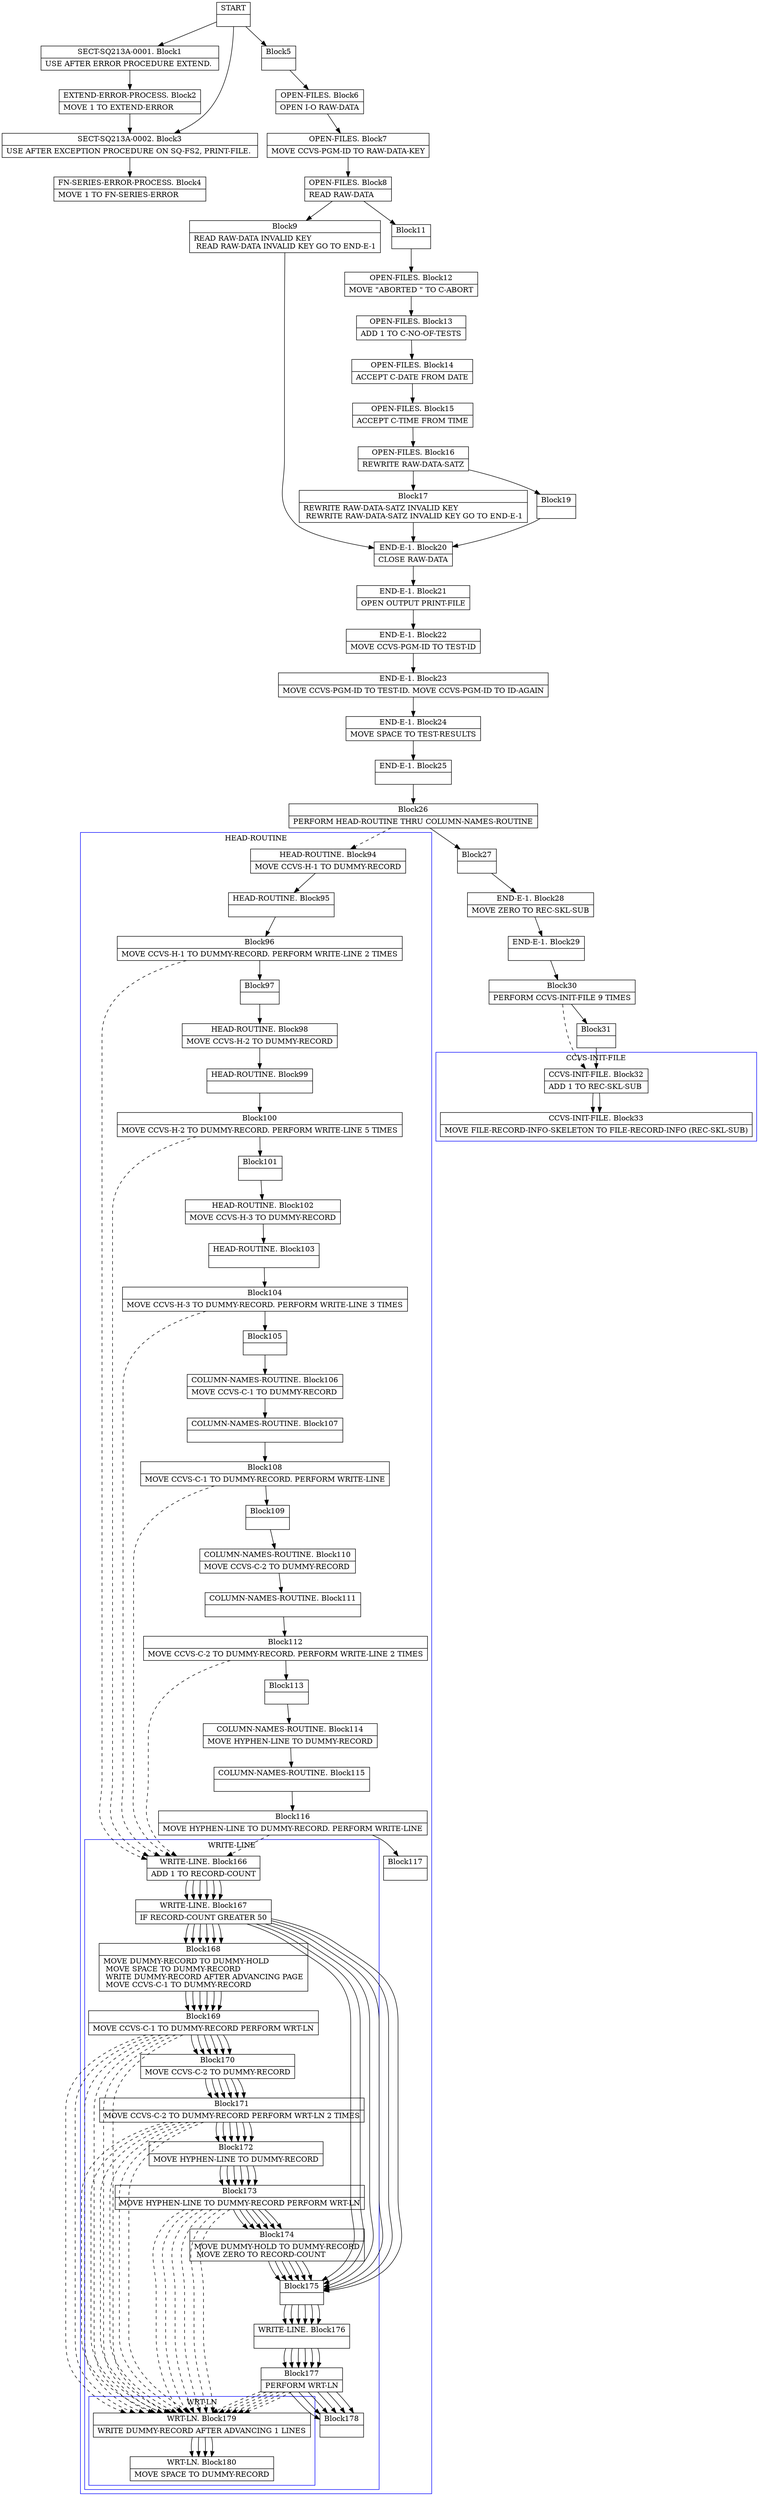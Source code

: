 digraph Cfg {
compound=true;
node [
shape = "record"
]

edge [
arrowtail = "empty"
]
Block0 [
label = "{START|}"
]
Block1 [
label = "{SECT-SQ213A-0001. Block1|    USE AFTER ERROR PROCEDURE EXTEND. \l}"
]
Block2 [
label = "{EXTEND-ERROR-PROCESS. Block2|    MOVE 1 TO EXTEND-ERROR\l}"
]
Block3 [
label = "{SECT-SQ213A-0002. Block3|    USE AFTER EXCEPTION PROCEDURE ON SQ-FS2, PRINT-FILE. \l}"
]
Block4 [
label = "{FN-SERIES-ERROR-PROCESS. Block4|    MOVE 1 TO FN-SERIES-ERROR\l}"
]
Block5 [
label = "{Block5|}"
]
Block6 [
label = "{OPEN-FILES. Block6|    OPEN I-O RAW-DATA\l}"
]
Block7 [
label = "{OPEN-FILES. Block7|    MOVE CCVS-PGM-ID TO RAW-DATA-KEY\l}"
]
Block8 [
label = "{OPEN-FILES. Block8|    READ RAW-DATA\l}"
]
Block9 [
label = "{Block9|    READ RAW-DATA INVALID KEY\l    READ RAW-DATA INVALID KEY GO TO END-E-1\l}"
]
Block20 [
label = "{END-E-1. Block20|    CLOSE RAW-DATA\l}"
]
Block21 [
label = "{END-E-1. Block21|    OPEN     OUTPUT PRINT-FILE\l}"
]
Block22 [
label = "{END-E-1. Block22|    MOVE CCVS-PGM-ID TO TEST-ID\l}"
]
Block23 [
label = "{END-E-1. Block23|    MOVE CCVS-PGM-ID TO TEST-ID. MOVE CCVS-PGM-ID TO ID-AGAIN\l}"
]
Block24 [
label = "{END-E-1. Block24|    MOVE    SPACE TO TEST-RESULTS\l}"
]
Block25 [
label = "{END-E-1. Block25|}"
]
Block26 [
label = "{Block26|    PERFORM  HEAD-ROUTINE THRU COLUMN-NAMES-ROUTINE\l}"
]
subgraph cluster_1{
color = blue;
label = "HEAD-ROUTINE";
Block94 [
label = "{HEAD-ROUTINE. Block94|    MOVE CCVS-H-1 TO DUMMY-RECORD\l}"
]
Block95 [
label = "{HEAD-ROUTINE. Block95|}"
]
Block96 [
label = "{Block96|    MOVE CCVS-H-1 TO DUMMY-RECORD. PERFORM WRITE-LINE 2 TIMES\l}"
]
subgraph cluster_8{
color = blue;
label = "WRITE-LINE";
Block166 [
label = "{WRITE-LINE. Block166|    ADD 1 TO RECORD-COUNT\l}"
]
Block167 [
label = "{WRITE-LINE. Block167|    IF RECORD-COUNT GREATER 50\l}"
]
Block168 [
label = "{Block168|        MOVE DUMMY-RECORD TO DUMMY-HOLD\l        MOVE SPACE TO DUMMY-RECORD\l        WRITE DUMMY-RECORD AFTER ADVANCING PAGE\l        MOVE CCVS-C-1 TO DUMMY-RECORD\l}"
]
Block169 [
label = "{Block169|        MOVE CCVS-C-1 TO DUMMY-RECORD PERFORM WRT-LN\l}"
]
subgraph cluster_21{
color = blue;
label = "WRT-LN";
Block179 [
label = "{WRT-LN. Block179|    WRITE    DUMMY-RECORD AFTER ADVANCING 1 LINES\l}"
]
Block180 [
label = "{WRT-LN. Block180|    MOVE SPACE TO DUMMY-RECORD\l}"
]
Block179 -> Block180

}
Block169 -> Block179 [style=dashed]

Block170 [
label = "{Block170|        MOVE CCVS-C-2 TO DUMMY-RECORD\l}"
]
Block171 [
label = "{Block171|        MOVE CCVS-C-2 TO DUMMY-RECORD PERFORM WRT-LN 2 TIMES\l}"
]
subgraph cluster_22{
color = blue;
label = "WRT-LN";
Block179 [
label = "{WRT-LN. Block179|    WRITE    DUMMY-RECORD AFTER ADVANCING 1 LINES\l}"
]
Block180 [
label = "{WRT-LN. Block180|    MOVE SPACE TO DUMMY-RECORD\l}"
]
Block179 -> Block180

}
Block171 -> Block179 [style=dashed]

Block172 [
label = "{Block172|        MOVE HYPHEN-LINE TO DUMMY-RECORD\l}"
]
Block173 [
label = "{Block173|        MOVE HYPHEN-LINE TO DUMMY-RECORD PERFORM WRT-LN\l}"
]
subgraph cluster_23{
color = blue;
label = "WRT-LN";
Block179 [
label = "{WRT-LN. Block179|    WRITE    DUMMY-RECORD AFTER ADVANCING 1 LINES\l}"
]
Block180 [
label = "{WRT-LN. Block180|    MOVE SPACE TO DUMMY-RECORD\l}"
]
Block179 -> Block180

}
Block173 -> Block179 [style=dashed]

Block174 [
label = "{Block174|        MOVE DUMMY-HOLD TO DUMMY-RECORD\l        MOVE ZERO TO RECORD-COUNT\l}"
]
Block175 [
label = "{Block175|}"
]
Block176 [
label = "{WRITE-LINE. Block176|}"
]
Block177 [
label = "{Block177|    PERFORM WRT-LN\l}"
]
subgraph cluster_24{
color = blue;
label = "WRT-LN";
Block179 [
label = "{WRT-LN. Block179|    WRITE    DUMMY-RECORD AFTER ADVANCING 1 LINES\l}"
]
Block180 [
label = "{WRT-LN. Block180|    MOVE SPACE TO DUMMY-RECORD\l}"
]
Block179 -> Block180

}
Block177 -> Block179 [style=dashed]

Block178 [
label = "{Block178|}"
]
Block166 -> Block167
Block167 -> Block168
Block167 -> Block175
Block168 -> Block169
Block169 -> Block170
Block170 -> Block171
Block171 -> Block172
Block172 -> Block173
Block173 -> Block174
Block174 -> Block175
Block175 -> Block176
Block176 -> Block177
Block177 -> Block178

}
Block96 -> Block166 [style=dashed]

Block97 [
label = "{Block97|}"
]
Block98 [
label = "{HEAD-ROUTINE. Block98|    MOVE CCVS-H-2 TO DUMMY-RECORD\l}"
]
Block99 [
label = "{HEAD-ROUTINE. Block99|}"
]
Block100 [
label = "{Block100|    MOVE CCVS-H-2 TO DUMMY-RECORD. PERFORM WRITE-LINE 5 TIMES\l}"
]
subgraph cluster_9{
color = blue;
label = "WRITE-LINE";
Block166 [
label = "{WRITE-LINE. Block166|    ADD 1 TO RECORD-COUNT\l}"
]
Block167 [
label = "{WRITE-LINE. Block167|    IF RECORD-COUNT GREATER 50\l}"
]
Block168 [
label = "{Block168|        MOVE DUMMY-RECORD TO DUMMY-HOLD\l        MOVE SPACE TO DUMMY-RECORD\l        WRITE DUMMY-RECORD AFTER ADVANCING PAGE\l        MOVE CCVS-C-1 TO DUMMY-RECORD\l}"
]
Block169 [
label = "{Block169|        MOVE CCVS-C-1 TO DUMMY-RECORD PERFORM WRT-LN\l}"
]
Block169 -> Block179 [style=dashed]

Block170 [
label = "{Block170|        MOVE CCVS-C-2 TO DUMMY-RECORD\l}"
]
Block171 [
label = "{Block171|        MOVE CCVS-C-2 TO DUMMY-RECORD PERFORM WRT-LN 2 TIMES\l}"
]
Block171 -> Block179 [style=dashed]

Block172 [
label = "{Block172|        MOVE HYPHEN-LINE TO DUMMY-RECORD\l}"
]
Block173 [
label = "{Block173|        MOVE HYPHEN-LINE TO DUMMY-RECORD PERFORM WRT-LN\l}"
]
Block173 -> Block179 [style=dashed]

Block174 [
label = "{Block174|        MOVE DUMMY-HOLD TO DUMMY-RECORD\l        MOVE ZERO TO RECORD-COUNT\l}"
]
Block175 [
label = "{Block175|}"
]
Block176 [
label = "{WRITE-LINE. Block176|}"
]
Block177 [
label = "{Block177|    PERFORM WRT-LN\l}"
]
Block177 -> Block179 [style=dashed]

Block178 [
label = "{Block178|}"
]
Block166 -> Block167
Block167 -> Block168
Block167 -> Block175
Block168 -> Block169
Block169 -> Block170
Block170 -> Block171
Block171 -> Block172
Block172 -> Block173
Block173 -> Block174
Block174 -> Block175
Block175 -> Block176
Block176 -> Block177
Block177 -> Block178

}
Block100 -> Block166 [style=dashed]

Block101 [
label = "{Block101|}"
]
Block102 [
label = "{HEAD-ROUTINE. Block102|    MOVE CCVS-H-3 TO DUMMY-RECORD\l}"
]
Block103 [
label = "{HEAD-ROUTINE. Block103|}"
]
Block104 [
label = "{Block104|    MOVE CCVS-H-3 TO DUMMY-RECORD. PERFORM WRITE-LINE 3 TIMES\l}"
]
subgraph cluster_10{
color = blue;
label = "WRITE-LINE";
Block166 [
label = "{WRITE-LINE. Block166|    ADD 1 TO RECORD-COUNT\l}"
]
Block167 [
label = "{WRITE-LINE. Block167|    IF RECORD-COUNT GREATER 50\l}"
]
Block168 [
label = "{Block168|        MOVE DUMMY-RECORD TO DUMMY-HOLD\l        MOVE SPACE TO DUMMY-RECORD\l        WRITE DUMMY-RECORD AFTER ADVANCING PAGE\l        MOVE CCVS-C-1 TO DUMMY-RECORD\l}"
]
Block169 [
label = "{Block169|        MOVE CCVS-C-1 TO DUMMY-RECORD PERFORM WRT-LN\l}"
]
Block169 -> Block179 [style=dashed]

Block170 [
label = "{Block170|        MOVE CCVS-C-2 TO DUMMY-RECORD\l}"
]
Block171 [
label = "{Block171|        MOVE CCVS-C-2 TO DUMMY-RECORD PERFORM WRT-LN 2 TIMES\l}"
]
Block171 -> Block179 [style=dashed]

Block172 [
label = "{Block172|        MOVE HYPHEN-LINE TO DUMMY-RECORD\l}"
]
Block173 [
label = "{Block173|        MOVE HYPHEN-LINE TO DUMMY-RECORD PERFORM WRT-LN\l}"
]
Block173 -> Block179 [style=dashed]

Block174 [
label = "{Block174|        MOVE DUMMY-HOLD TO DUMMY-RECORD\l        MOVE ZERO TO RECORD-COUNT\l}"
]
Block175 [
label = "{Block175|}"
]
Block176 [
label = "{WRITE-LINE. Block176|}"
]
Block177 [
label = "{Block177|    PERFORM WRT-LN\l}"
]
Block177 -> Block179 [style=dashed]

Block178 [
label = "{Block178|}"
]
Block166 -> Block167
Block167 -> Block168
Block167 -> Block175
Block168 -> Block169
Block169 -> Block170
Block170 -> Block171
Block171 -> Block172
Block172 -> Block173
Block173 -> Block174
Block174 -> Block175
Block175 -> Block176
Block176 -> Block177
Block177 -> Block178

}
Block104 -> Block166 [style=dashed]

Block105 [
label = "{Block105|}"
]
Block106 [
label = "{COLUMN-NAMES-ROUTINE. Block106|    MOVE CCVS-C-1 TO DUMMY-RECORD\l}"
]
Block107 [
label = "{COLUMN-NAMES-ROUTINE. Block107|}"
]
Block108 [
label = "{Block108|    MOVE CCVS-C-1 TO DUMMY-RECORD. PERFORM WRITE-LINE\l}"
]
subgraph cluster_11{
color = blue;
label = "WRITE-LINE";
Block166 [
label = "{WRITE-LINE. Block166|    ADD 1 TO RECORD-COUNT\l}"
]
Block167 [
label = "{WRITE-LINE. Block167|    IF RECORD-COUNT GREATER 50\l}"
]
Block168 [
label = "{Block168|        MOVE DUMMY-RECORD TO DUMMY-HOLD\l        MOVE SPACE TO DUMMY-RECORD\l        WRITE DUMMY-RECORD AFTER ADVANCING PAGE\l        MOVE CCVS-C-1 TO DUMMY-RECORD\l}"
]
Block169 [
label = "{Block169|        MOVE CCVS-C-1 TO DUMMY-RECORD PERFORM WRT-LN\l}"
]
Block169 -> Block179 [style=dashed]

Block170 [
label = "{Block170|        MOVE CCVS-C-2 TO DUMMY-RECORD\l}"
]
Block171 [
label = "{Block171|        MOVE CCVS-C-2 TO DUMMY-RECORD PERFORM WRT-LN 2 TIMES\l}"
]
Block171 -> Block179 [style=dashed]

Block172 [
label = "{Block172|        MOVE HYPHEN-LINE TO DUMMY-RECORD\l}"
]
Block173 [
label = "{Block173|        MOVE HYPHEN-LINE TO DUMMY-RECORD PERFORM WRT-LN\l}"
]
Block173 -> Block179 [style=dashed]

Block174 [
label = "{Block174|        MOVE DUMMY-HOLD TO DUMMY-RECORD\l        MOVE ZERO TO RECORD-COUNT\l}"
]
Block175 [
label = "{Block175|}"
]
Block176 [
label = "{WRITE-LINE. Block176|}"
]
Block177 [
label = "{Block177|    PERFORM WRT-LN\l}"
]
Block177 -> Block179 [style=dashed]

Block178 [
label = "{Block178|}"
]
Block166 -> Block167
Block167 -> Block168
Block167 -> Block175
Block168 -> Block169
Block169 -> Block170
Block170 -> Block171
Block171 -> Block172
Block172 -> Block173
Block173 -> Block174
Block174 -> Block175
Block175 -> Block176
Block176 -> Block177
Block177 -> Block178

}
Block108 -> Block166 [style=dashed]

Block109 [
label = "{Block109|}"
]
Block110 [
label = "{COLUMN-NAMES-ROUTINE. Block110|    MOVE CCVS-C-2 TO DUMMY-RECORD\l}"
]
Block111 [
label = "{COLUMN-NAMES-ROUTINE. Block111|}"
]
Block112 [
label = "{Block112|    MOVE CCVS-C-2 TO DUMMY-RECORD. PERFORM WRITE-LINE 2 TIMES\l}"
]
subgraph cluster_12{
color = blue;
label = "WRITE-LINE";
Block166 [
label = "{WRITE-LINE. Block166|    ADD 1 TO RECORD-COUNT\l}"
]
Block167 [
label = "{WRITE-LINE. Block167|    IF RECORD-COUNT GREATER 50\l}"
]
Block168 [
label = "{Block168|        MOVE DUMMY-RECORD TO DUMMY-HOLD\l        MOVE SPACE TO DUMMY-RECORD\l        WRITE DUMMY-RECORD AFTER ADVANCING PAGE\l        MOVE CCVS-C-1 TO DUMMY-RECORD\l}"
]
Block169 [
label = "{Block169|        MOVE CCVS-C-1 TO DUMMY-RECORD PERFORM WRT-LN\l}"
]
Block169 -> Block179 [style=dashed]

Block170 [
label = "{Block170|        MOVE CCVS-C-2 TO DUMMY-RECORD\l}"
]
Block171 [
label = "{Block171|        MOVE CCVS-C-2 TO DUMMY-RECORD PERFORM WRT-LN 2 TIMES\l}"
]
Block171 -> Block179 [style=dashed]

Block172 [
label = "{Block172|        MOVE HYPHEN-LINE TO DUMMY-RECORD\l}"
]
Block173 [
label = "{Block173|        MOVE HYPHEN-LINE TO DUMMY-RECORD PERFORM WRT-LN\l}"
]
Block173 -> Block179 [style=dashed]

Block174 [
label = "{Block174|        MOVE DUMMY-HOLD TO DUMMY-RECORD\l        MOVE ZERO TO RECORD-COUNT\l}"
]
Block175 [
label = "{Block175|}"
]
Block176 [
label = "{WRITE-LINE. Block176|}"
]
Block177 [
label = "{Block177|    PERFORM WRT-LN\l}"
]
Block177 -> Block179 [style=dashed]

Block178 [
label = "{Block178|}"
]
Block166 -> Block167
Block167 -> Block168
Block167 -> Block175
Block168 -> Block169
Block169 -> Block170
Block170 -> Block171
Block171 -> Block172
Block172 -> Block173
Block173 -> Block174
Block174 -> Block175
Block175 -> Block176
Block176 -> Block177
Block177 -> Block178

}
Block112 -> Block166 [style=dashed]

Block113 [
label = "{Block113|}"
]
Block114 [
label = "{COLUMN-NAMES-ROUTINE. Block114|    MOVE HYPHEN-LINE TO DUMMY-RECORD\l}"
]
Block115 [
label = "{COLUMN-NAMES-ROUTINE. Block115|}"
]
Block116 [
label = "{Block116|    MOVE HYPHEN-LINE TO DUMMY-RECORD. PERFORM WRITE-LINE\l}"
]
subgraph cluster_13{
color = blue;
label = "WRITE-LINE";
Block166 [
label = "{WRITE-LINE. Block166|    ADD 1 TO RECORD-COUNT\l}"
]
Block167 [
label = "{WRITE-LINE. Block167|    IF RECORD-COUNT GREATER 50\l}"
]
Block168 [
label = "{Block168|        MOVE DUMMY-RECORD TO DUMMY-HOLD\l        MOVE SPACE TO DUMMY-RECORD\l        WRITE DUMMY-RECORD AFTER ADVANCING PAGE\l        MOVE CCVS-C-1 TO DUMMY-RECORD\l}"
]
Block169 [
label = "{Block169|        MOVE CCVS-C-1 TO DUMMY-RECORD PERFORM WRT-LN\l}"
]
Block169 -> Block179 [style=dashed]

Block170 [
label = "{Block170|        MOVE CCVS-C-2 TO DUMMY-RECORD\l}"
]
Block171 [
label = "{Block171|        MOVE CCVS-C-2 TO DUMMY-RECORD PERFORM WRT-LN 2 TIMES\l}"
]
Block171 -> Block179 [style=dashed]

Block172 [
label = "{Block172|        MOVE HYPHEN-LINE TO DUMMY-RECORD\l}"
]
Block173 [
label = "{Block173|        MOVE HYPHEN-LINE TO DUMMY-RECORD PERFORM WRT-LN\l}"
]
Block173 -> Block179 [style=dashed]

Block174 [
label = "{Block174|        MOVE DUMMY-HOLD TO DUMMY-RECORD\l        MOVE ZERO TO RECORD-COUNT\l}"
]
Block175 [
label = "{Block175|}"
]
Block176 [
label = "{WRITE-LINE. Block176|}"
]
Block177 [
label = "{Block177|    PERFORM WRT-LN\l}"
]
Block177 -> Block179 [style=dashed]

Block178 [
label = "{Block178|}"
]
Block166 -> Block167
Block167 -> Block168
Block167 -> Block175
Block168 -> Block169
Block169 -> Block170
Block170 -> Block171
Block171 -> Block172
Block172 -> Block173
Block173 -> Block174
Block174 -> Block175
Block175 -> Block176
Block176 -> Block177
Block177 -> Block178

}
Block116 -> Block166 [style=dashed]

Block117 [
label = "{Block117|}"
]
Block94 -> Block95
Block95 -> Block96
Block96 -> Block97
Block97 -> Block98
Block98 -> Block99
Block99 -> Block100
Block100 -> Block101
Block101 -> Block102
Block102 -> Block103
Block103 -> Block104
Block104 -> Block105
Block105 -> Block106
Block106 -> Block107
Block107 -> Block108
Block108 -> Block109
Block109 -> Block110
Block110 -> Block111
Block111 -> Block112
Block112 -> Block113
Block113 -> Block114
Block114 -> Block115
Block115 -> Block116
Block116 -> Block117

}
Block26 -> Block94 [style=dashed]

Block27 [
label = "{Block27|}"
]
Block28 [
label = "{END-E-1. Block28|    MOVE ZERO TO REC-SKL-SUB\l}"
]
Block29 [
label = "{END-E-1. Block29|}"
]
Block30 [
label = "{Block30|    PERFORM CCVS-INIT-FILE 9 TIMES\l}"
]
subgraph cluster_2{
color = blue;
label = "CCVS-INIT-FILE";
Block32 [
label = "{CCVS-INIT-FILE. Block32|    ADD 1 TO REC-SKL-SUB\l}"
]
Block33 [
label = "{CCVS-INIT-FILE. Block33|    MOVE FILE-RECORD-INFO-SKELETON TO                   FILE-RECORD-INFO (REC-SKL-SUB)\l}"
]
Block32 -> Block33

}
Block30 -> Block32 [style=dashed]

Block31 [
label = "{Block31|}"
]
Block32 [
label = "{CCVS-INIT-FILE. Block32|    ADD 1 TO REC-SKL-SUB\l}"
]
Block33 [
label = "{CCVS-INIT-FILE. Block33|    MOVE FILE-RECORD-INFO-SKELETON TO                   FILE-RECORD-INFO (REC-SKL-SUB)\l}"
]
Block11 [
label = "{Block11|}"
]
Block12 [
label = "{OPEN-FILES. Block12|    MOVE \"ABORTED \" TO C-ABORT\l}"
]
Block13 [
label = "{OPEN-FILES. Block13|    ADD 1 TO C-NO-OF-TESTS\l}"
]
Block14 [
label = "{OPEN-FILES. Block14|    ACCEPT C-DATE  FROM DATE\l}"
]
Block15 [
label = "{OPEN-FILES. Block15|    ACCEPT C-TIME  FROM TIME\l}"
]
Block16 [
label = "{OPEN-FILES. Block16|    REWRITE RAW-DATA-SATZ\l}"
]
Block17 [
label = "{Block17|    REWRITE RAW-DATA-SATZ INVALID KEY\l    REWRITE RAW-DATA-SATZ INVALID KEY GO TO END-E-1\l}"
]
Block19 [
label = "{Block19|}"
]
Block0 -> Block1
Block0 -> Block5
Block0 -> Block3
Block1 -> Block2
Block2 -> Block3
Block3 -> Block4
Block5 -> Block6
Block6 -> Block7
Block7 -> Block8
Block8 -> Block9
Block8 -> Block11
Block9 -> Block20
Block20 -> Block21
Block21 -> Block22
Block22 -> Block23
Block23 -> Block24
Block24 -> Block25
Block25 -> Block26
Block26 -> Block27
Block27 -> Block28
Block28 -> Block29
Block29 -> Block30
Block30 -> Block31
Block31 -> Block32
Block32 -> Block33
Block11 -> Block12
Block12 -> Block13
Block13 -> Block14
Block14 -> Block15
Block15 -> Block16
Block16 -> Block17
Block16 -> Block19
Block17 -> Block20
Block19 -> Block20

}
